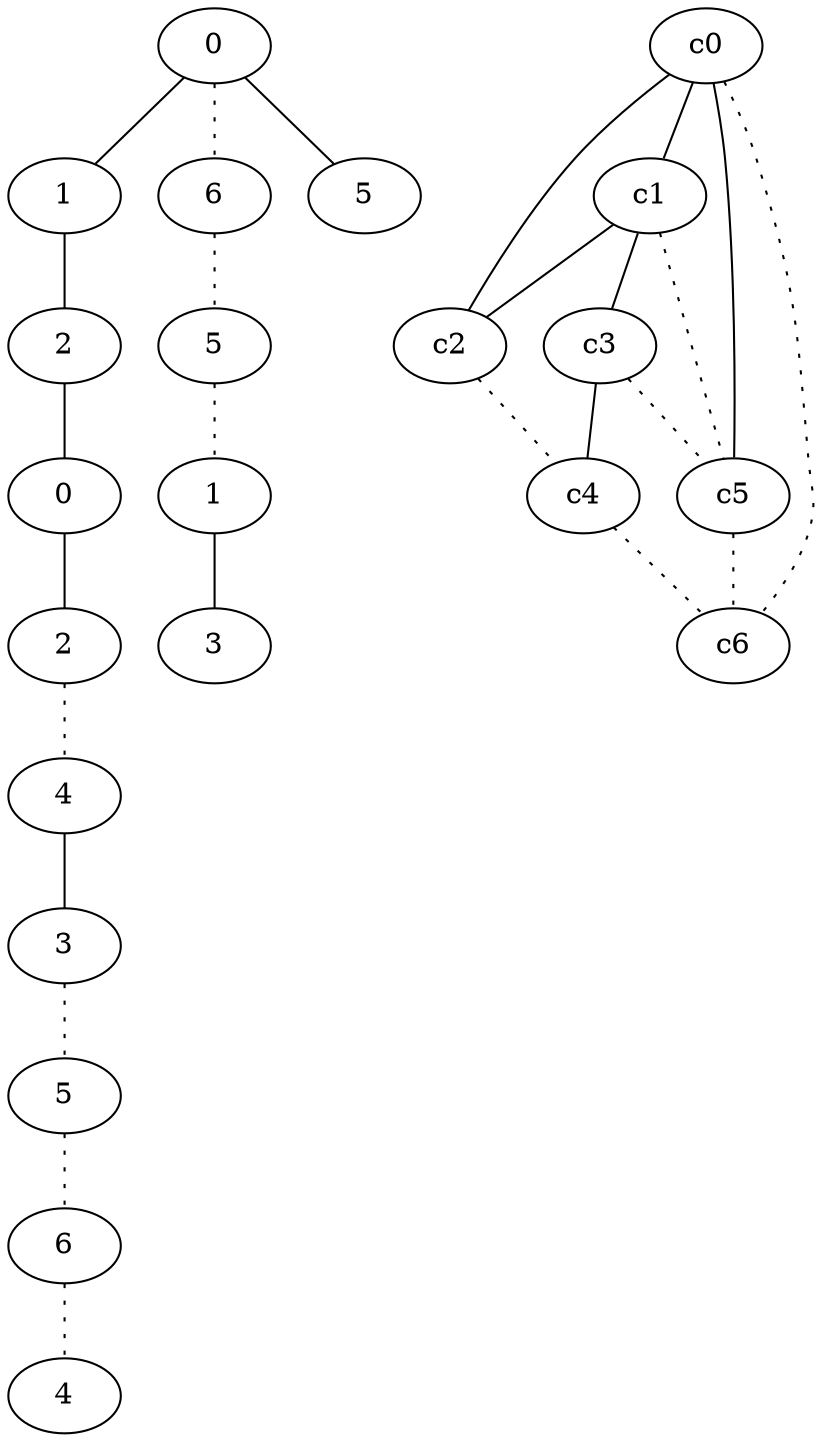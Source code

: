 graph {
a0[label=0];
a1[label=1];
a2[label=2];
a3[label=0];
a4[label=2];
a5[label=4];
a6[label=3];
a7[label=5];
a8[label=6];
a9[label=4];
a10[label=6];
a11[label=5];
a12[label=1];
a13[label=3];
a14[label=5];
a0 -- a1;
a0 -- a10 [style=dotted];
a0 -- a14;
a1 -- a2;
a2 -- a3;
a3 -- a4;
a4 -- a5 [style=dotted];
a5 -- a6;
a6 -- a7 [style=dotted];
a7 -- a8 [style=dotted];
a8 -- a9 [style=dotted];
a10 -- a11 [style=dotted];
a11 -- a12 [style=dotted];
a12 -- a13;
c0 -- c1;
c0 -- c2;
c0 -- c5;
c0 -- c6 [style=dotted];
c1 -- c2;
c1 -- c3;
c1 -- c5 [style=dotted];
c2 -- c4 [style=dotted];
c3 -- c4;
c3 -- c5 [style=dotted];
c4 -- c6 [style=dotted];
c5 -- c6 [style=dotted];
}
